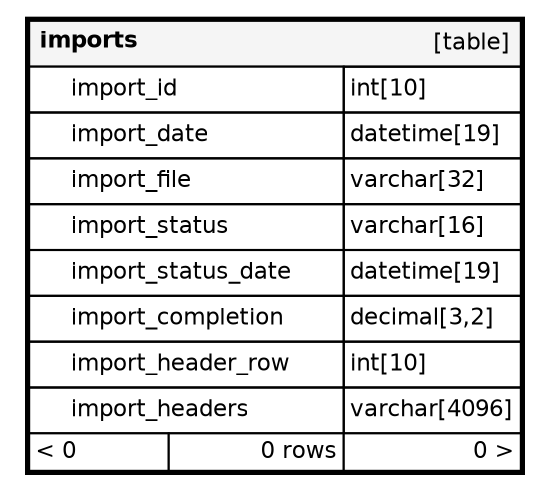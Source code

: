 // dot 2.40 on Linux 4.15.0-48-generic
// SchemaSpy rev Unknown
digraph "imports" {
  graph [
    rankdir="RL"
    bgcolor="#ffffff"
    nodesep="0.18"
    ranksep="0.46"
    fontname="Helvetica"
    fontsize="11"
    ration="compress"
  ];
  node [
    fontname="Helvetica"
    fontsize="11"
    shape="plaintext"
  ];
  edge [
    arrowsize="0.8"
  ];
  "imports" [
   label=<
    <TABLE BORDER="2" CELLBORDER="1" CELLSPACING="0" BGCOLOR="#ffffff">
      <TR><TD COLSPAN="4"  BGCOLOR="#f5f5f5"><TABLE BORDER="0" CELLSPACING="0"><TR><TD ALIGN="LEFT"><B>imports</B></TD><TD ALIGN="RIGHT">[table]</TD></TR></TABLE></TD></TR>
      <TR><TD PORT="import_id" COLSPAN="2" BGCOLOR="#ffffff" ALIGN="LEFT"><TABLE BORDER="0" CELLSPACING="0" ALIGN="LEFT"><TR ALIGN="LEFT"><TD ALIGN="LEFT" FIXEDSIZE="TRUE" WIDTH="15" HEIGHT="16"></TD><TD ALIGN="LEFT" FIXEDSIZE="TRUE" WIDTH="130" HEIGHT="16">import_id</TD></TR></TABLE></TD><TD PORT="import_id.type" ALIGN="LEFT">int[10]</TD></TR>
      <TR><TD PORT="import_date" COLSPAN="2" ALIGN="LEFT"><TABLE BORDER="0" CELLSPACING="0" ALIGN="LEFT"><TR ALIGN="LEFT"><TD ALIGN="LEFT" FIXEDSIZE="TRUE" WIDTH="15" HEIGHT="16"></TD><TD ALIGN="LEFT" FIXEDSIZE="TRUE" WIDTH="130" HEIGHT="16">import_date</TD></TR></TABLE></TD><TD PORT="import_date.type" ALIGN="LEFT">datetime[19]</TD></TR>
      <TR><TD PORT="import_file" COLSPAN="2" ALIGN="LEFT"><TABLE BORDER="0" CELLSPACING="0" ALIGN="LEFT"><TR ALIGN="LEFT"><TD ALIGN="LEFT" FIXEDSIZE="TRUE" WIDTH="15" HEIGHT="16"></TD><TD ALIGN="LEFT" FIXEDSIZE="TRUE" WIDTH="130" HEIGHT="16">import_file</TD></TR></TABLE></TD><TD PORT="import_file.type" ALIGN="LEFT">varchar[32]</TD></TR>
      <TR><TD PORT="import_status" COLSPAN="2" ALIGN="LEFT"><TABLE BORDER="0" CELLSPACING="0" ALIGN="LEFT"><TR ALIGN="LEFT"><TD ALIGN="LEFT" FIXEDSIZE="TRUE" WIDTH="15" HEIGHT="16"></TD><TD ALIGN="LEFT" FIXEDSIZE="TRUE" WIDTH="130" HEIGHT="16">import_status</TD></TR></TABLE></TD><TD PORT="import_status.type" ALIGN="LEFT">varchar[16]</TD></TR>
      <TR><TD PORT="import_status_date" COLSPAN="2" ALIGN="LEFT"><TABLE BORDER="0" CELLSPACING="0" ALIGN="LEFT"><TR ALIGN="LEFT"><TD ALIGN="LEFT" FIXEDSIZE="TRUE" WIDTH="15" HEIGHT="16"></TD><TD ALIGN="LEFT" FIXEDSIZE="TRUE" WIDTH="130" HEIGHT="16">import_status_date</TD></TR></TABLE></TD><TD PORT="import_status_date.type" ALIGN="LEFT">datetime[19]</TD></TR>
      <TR><TD PORT="import_completion" COLSPAN="2" ALIGN="LEFT"><TABLE BORDER="0" CELLSPACING="0" ALIGN="LEFT"><TR ALIGN="LEFT"><TD ALIGN="LEFT" FIXEDSIZE="TRUE" WIDTH="15" HEIGHT="16"></TD><TD ALIGN="LEFT" FIXEDSIZE="TRUE" WIDTH="130" HEIGHT="16">import_completion</TD></TR></TABLE></TD><TD PORT="import_completion.type" ALIGN="LEFT">decimal[3,2]</TD></TR>
      <TR><TD PORT="import_header_row" COLSPAN="2" ALIGN="LEFT"><TABLE BORDER="0" CELLSPACING="0" ALIGN="LEFT"><TR ALIGN="LEFT"><TD ALIGN="LEFT" FIXEDSIZE="TRUE" WIDTH="15" HEIGHT="16"></TD><TD ALIGN="LEFT" FIXEDSIZE="TRUE" WIDTH="130" HEIGHT="16">import_header_row</TD></TR></TABLE></TD><TD PORT="import_header_row.type" ALIGN="LEFT">int[10]</TD></TR>
      <TR><TD PORT="import_headers" COLSPAN="2" ALIGN="LEFT"><TABLE BORDER="0" CELLSPACING="0" ALIGN="LEFT"><TR ALIGN="LEFT"><TD ALIGN="LEFT" FIXEDSIZE="TRUE" WIDTH="15" HEIGHT="16"></TD><TD ALIGN="LEFT" FIXEDSIZE="TRUE" WIDTH="130" HEIGHT="16">import_headers</TD></TR></TABLE></TD><TD PORT="import_headers.type" ALIGN="LEFT">varchar[4096]</TD></TR>
      <TR><TD ALIGN="LEFT" BGCOLOR="#ffffff">&lt; 0</TD><TD ALIGN="RIGHT" BGCOLOR="#ffffff">0 rows</TD><TD ALIGN="RIGHT" BGCOLOR="#ffffff">0 &gt;</TD></TR>
    </TABLE>>
    URL="tables/imports.html"
    tooltip="imports"
  ];
}
